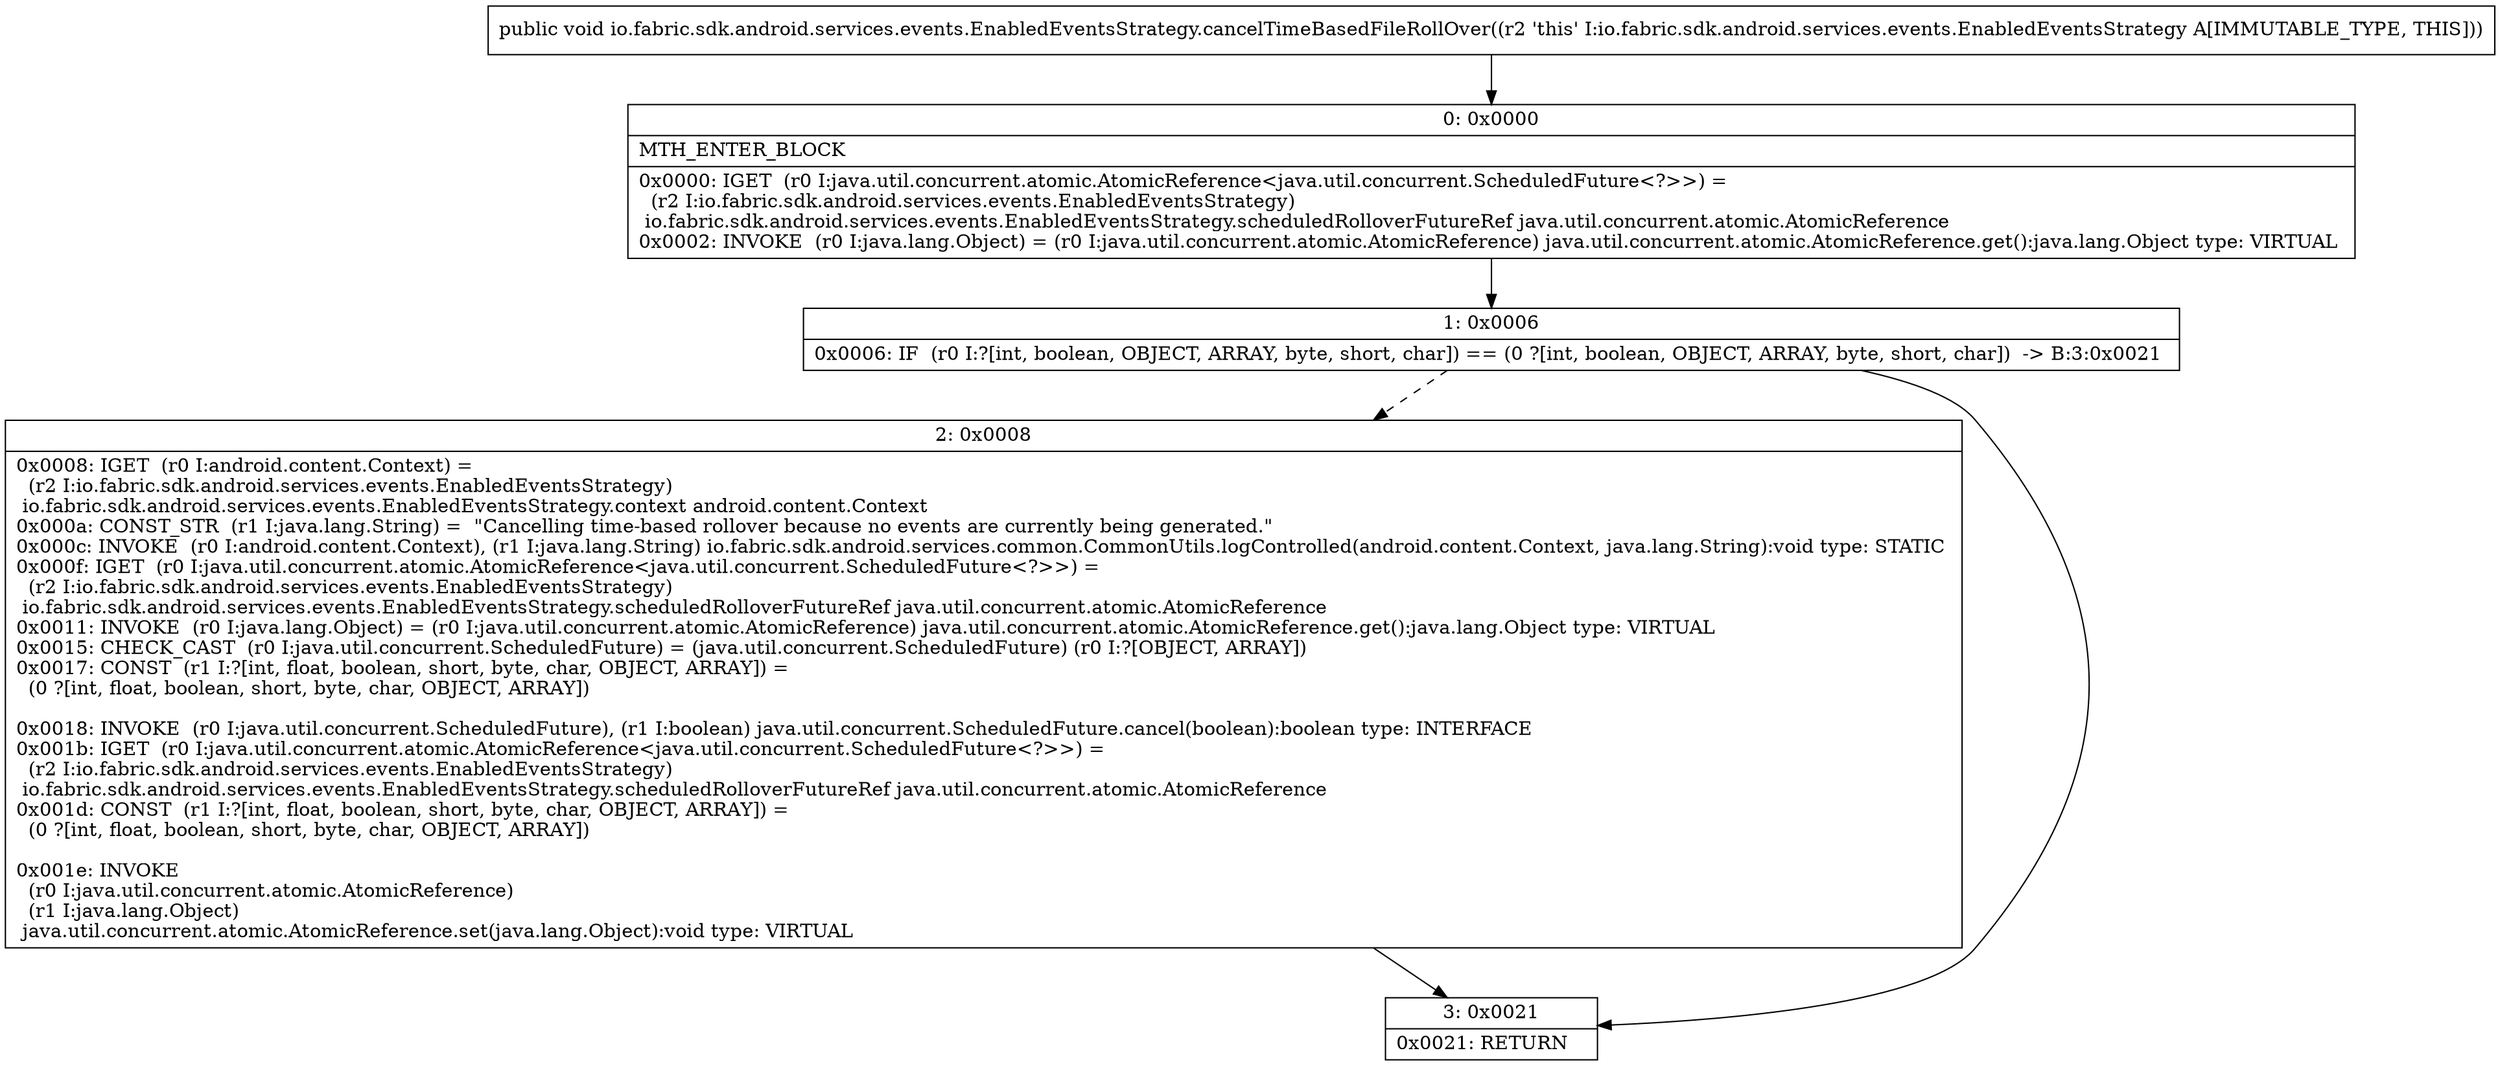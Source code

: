digraph "CFG forio.fabric.sdk.android.services.events.EnabledEventsStrategy.cancelTimeBasedFileRollOver()V" {
Node_0 [shape=record,label="{0\:\ 0x0000|MTH_ENTER_BLOCK\l|0x0000: IGET  (r0 I:java.util.concurrent.atomic.AtomicReference\<java.util.concurrent.ScheduledFuture\<?\>\>) = \l  (r2 I:io.fabric.sdk.android.services.events.EnabledEventsStrategy)\l io.fabric.sdk.android.services.events.EnabledEventsStrategy.scheduledRolloverFutureRef java.util.concurrent.atomic.AtomicReference \l0x0002: INVOKE  (r0 I:java.lang.Object) = (r0 I:java.util.concurrent.atomic.AtomicReference) java.util.concurrent.atomic.AtomicReference.get():java.lang.Object type: VIRTUAL \l}"];
Node_1 [shape=record,label="{1\:\ 0x0006|0x0006: IF  (r0 I:?[int, boolean, OBJECT, ARRAY, byte, short, char]) == (0 ?[int, boolean, OBJECT, ARRAY, byte, short, char])  \-\> B:3:0x0021 \l}"];
Node_2 [shape=record,label="{2\:\ 0x0008|0x0008: IGET  (r0 I:android.content.Context) = \l  (r2 I:io.fabric.sdk.android.services.events.EnabledEventsStrategy)\l io.fabric.sdk.android.services.events.EnabledEventsStrategy.context android.content.Context \l0x000a: CONST_STR  (r1 I:java.lang.String) =  \"Cancelling time\-based rollover because no events are currently being generated.\" \l0x000c: INVOKE  (r0 I:android.content.Context), (r1 I:java.lang.String) io.fabric.sdk.android.services.common.CommonUtils.logControlled(android.content.Context, java.lang.String):void type: STATIC \l0x000f: IGET  (r0 I:java.util.concurrent.atomic.AtomicReference\<java.util.concurrent.ScheduledFuture\<?\>\>) = \l  (r2 I:io.fabric.sdk.android.services.events.EnabledEventsStrategy)\l io.fabric.sdk.android.services.events.EnabledEventsStrategy.scheduledRolloverFutureRef java.util.concurrent.atomic.AtomicReference \l0x0011: INVOKE  (r0 I:java.lang.Object) = (r0 I:java.util.concurrent.atomic.AtomicReference) java.util.concurrent.atomic.AtomicReference.get():java.lang.Object type: VIRTUAL \l0x0015: CHECK_CAST  (r0 I:java.util.concurrent.ScheduledFuture) = (java.util.concurrent.ScheduledFuture) (r0 I:?[OBJECT, ARRAY]) \l0x0017: CONST  (r1 I:?[int, float, boolean, short, byte, char, OBJECT, ARRAY]) = \l  (0 ?[int, float, boolean, short, byte, char, OBJECT, ARRAY])\l \l0x0018: INVOKE  (r0 I:java.util.concurrent.ScheduledFuture), (r1 I:boolean) java.util.concurrent.ScheduledFuture.cancel(boolean):boolean type: INTERFACE \l0x001b: IGET  (r0 I:java.util.concurrent.atomic.AtomicReference\<java.util.concurrent.ScheduledFuture\<?\>\>) = \l  (r2 I:io.fabric.sdk.android.services.events.EnabledEventsStrategy)\l io.fabric.sdk.android.services.events.EnabledEventsStrategy.scheduledRolloverFutureRef java.util.concurrent.atomic.AtomicReference \l0x001d: CONST  (r1 I:?[int, float, boolean, short, byte, char, OBJECT, ARRAY]) = \l  (0 ?[int, float, boolean, short, byte, char, OBJECT, ARRAY])\l \l0x001e: INVOKE  \l  (r0 I:java.util.concurrent.atomic.AtomicReference)\l  (r1 I:java.lang.Object)\l java.util.concurrent.atomic.AtomicReference.set(java.lang.Object):void type: VIRTUAL \l}"];
Node_3 [shape=record,label="{3\:\ 0x0021|0x0021: RETURN   \l}"];
MethodNode[shape=record,label="{public void io.fabric.sdk.android.services.events.EnabledEventsStrategy.cancelTimeBasedFileRollOver((r2 'this' I:io.fabric.sdk.android.services.events.EnabledEventsStrategy A[IMMUTABLE_TYPE, THIS])) }"];
MethodNode -> Node_0;
Node_0 -> Node_1;
Node_1 -> Node_2[style=dashed];
Node_1 -> Node_3;
Node_2 -> Node_3;
}

